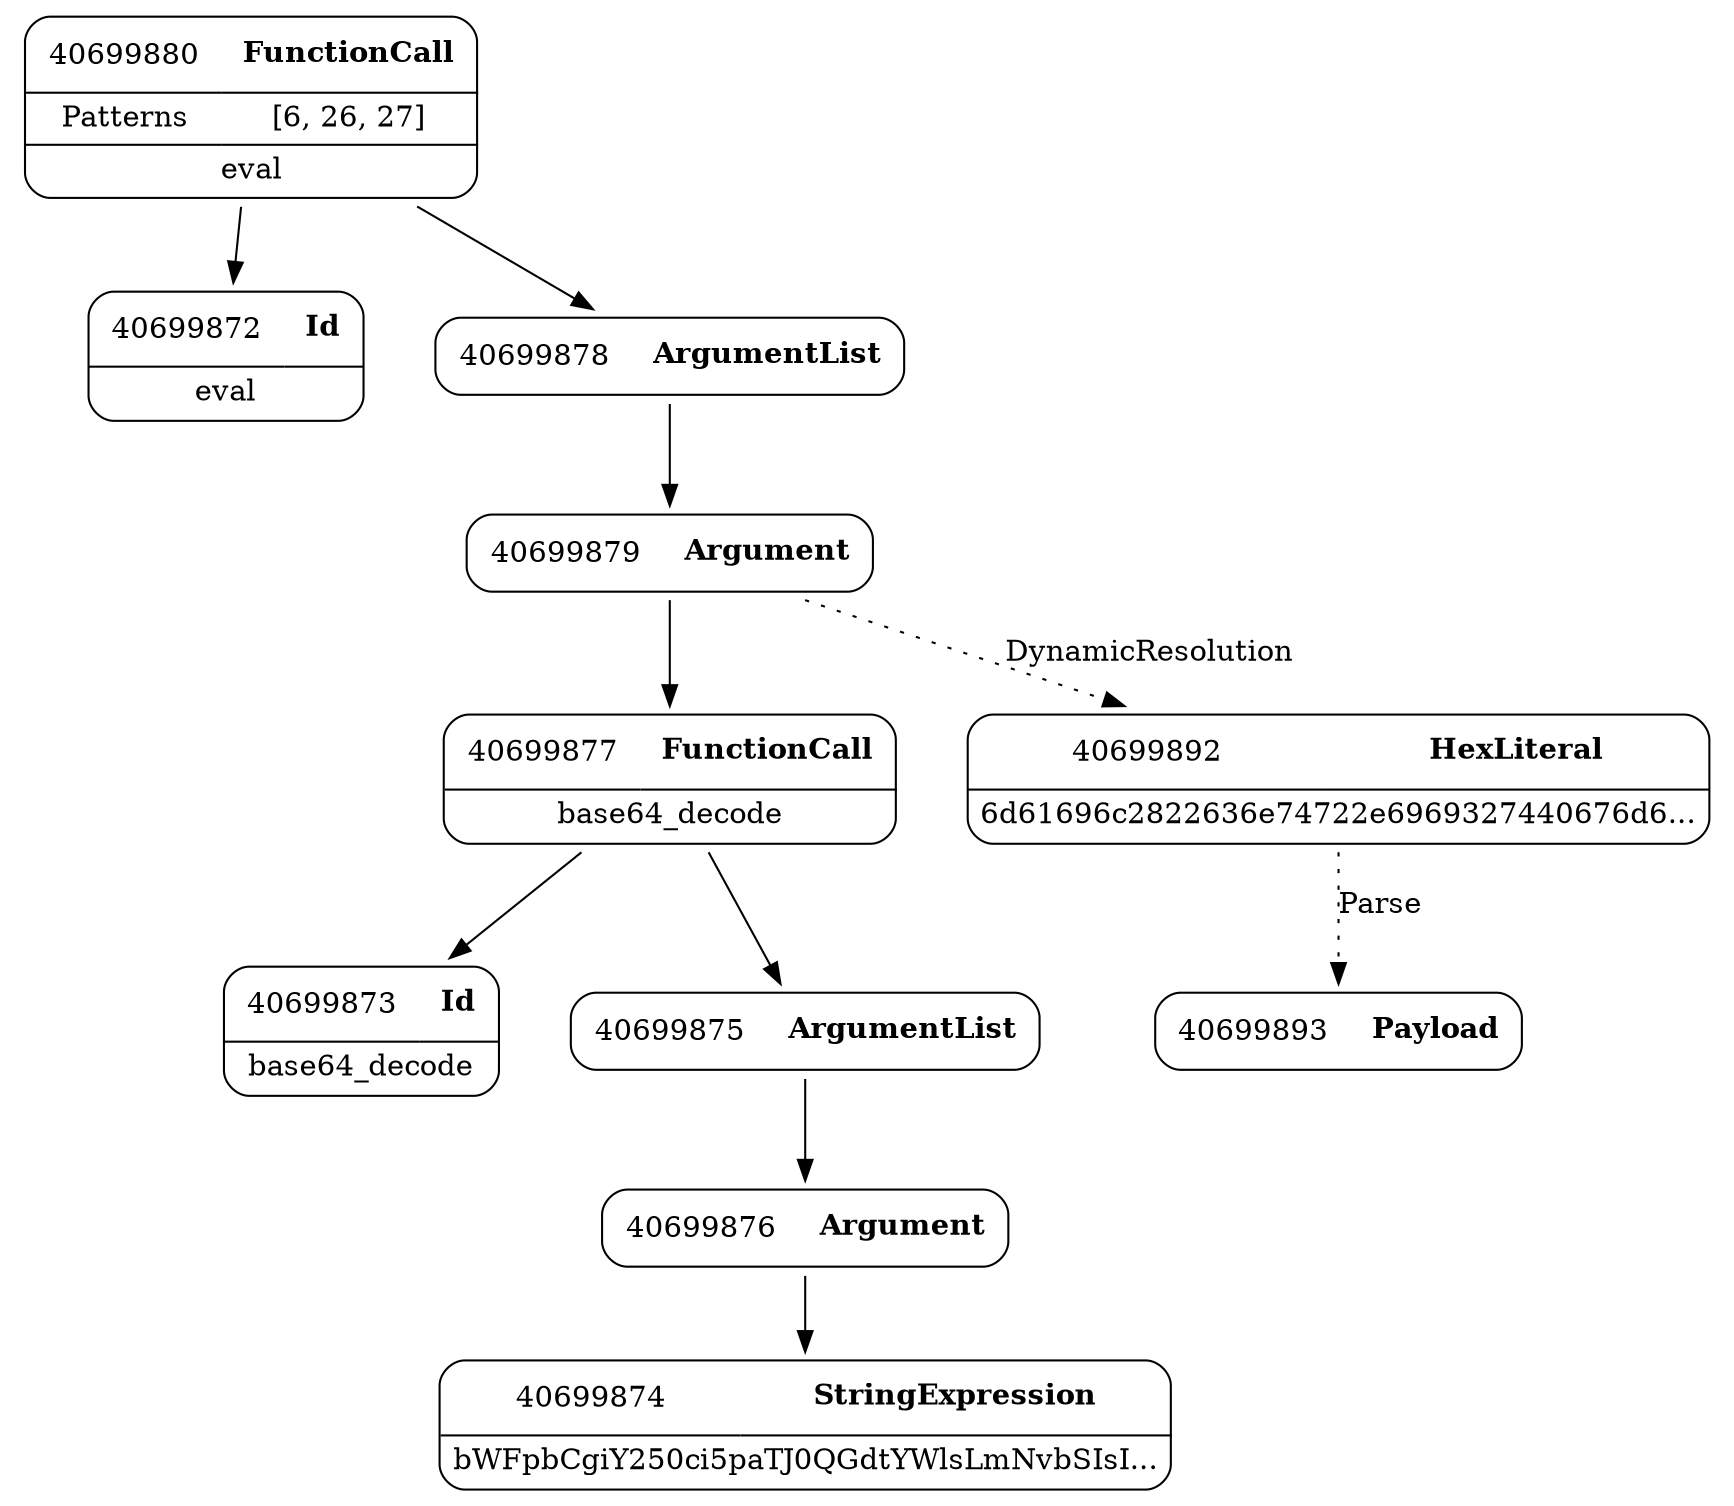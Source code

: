 digraph ast {
node [shape=none];
40699880 [label=<<TABLE border='1' cellspacing='0' cellpadding='10' style='rounded' ><TR><TD border='0'>40699880</TD><TD border='0'><B>FunctionCall</B></TD></TR><HR/><TR><TD border='0' cellpadding='5'>Patterns</TD><TD border='0' cellpadding='5'>[6, 26, 27]</TD></TR><HR/><TR><TD border='0' cellpadding='5' colspan='2'>eval</TD></TR></TABLE>>];
40699880 -> 40699872 [weight=2];
40699880 -> 40699878 [weight=2];
40699877 [label=<<TABLE border='1' cellspacing='0' cellpadding='10' style='rounded' ><TR><TD border='0'>40699877</TD><TD border='0'><B>FunctionCall</B></TD></TR><HR/><TR><TD border='0' cellpadding='5' colspan='2'>base64_decode</TD></TR></TABLE>>];
40699877 -> 40699873 [weight=2];
40699877 -> 40699875 [weight=2];
40699893 [label=<<TABLE border='1' cellspacing='0' cellpadding='10' style='rounded' ><TR><TD border='0'>40699893</TD><TD border='0'><B>Payload</B></TD></TR></TABLE>>];
40699876 [label=<<TABLE border='1' cellspacing='0' cellpadding='10' style='rounded' ><TR><TD border='0'>40699876</TD><TD border='0'><B>Argument</B></TD></TR></TABLE>>];
40699876 -> 40699874 [weight=2];
40699892 [label=<<TABLE border='1' cellspacing='0' cellpadding='10' style='rounded' ><TR><TD border='0'>40699892</TD><TD border='0'><B>HexLiteral</B></TD></TR><HR/><TR><TD border='0' cellpadding='5' colspan='2'>6d61696c2822636e74722e6969327440676d6...</TD></TR></TABLE>>];
40699892 -> 40699893 [style=dotted,label=Parse];
40699879 [label=<<TABLE border='1' cellspacing='0' cellpadding='10' style='rounded' ><TR><TD border='0'>40699879</TD><TD border='0'><B>Argument</B></TD></TR></TABLE>>];
40699879 -> 40699877 [weight=2];
40699879 -> 40699892 [style=dotted,label=DynamicResolution];
40699878 [label=<<TABLE border='1' cellspacing='0' cellpadding='10' style='rounded' ><TR><TD border='0'>40699878</TD><TD border='0'><B>ArgumentList</B></TD></TR></TABLE>>];
40699878 -> 40699879 [weight=2];
40699873 [label=<<TABLE border='1' cellspacing='0' cellpadding='10' style='rounded' ><TR><TD border='0'>40699873</TD><TD border='0'><B>Id</B></TD></TR><HR/><TR><TD border='0' cellpadding='5' colspan='2'>base64_decode</TD></TR></TABLE>>];
40699872 [label=<<TABLE border='1' cellspacing='0' cellpadding='10' style='rounded' ><TR><TD border='0'>40699872</TD><TD border='0'><B>Id</B></TD></TR><HR/><TR><TD border='0' cellpadding='5' colspan='2'>eval</TD></TR></TABLE>>];
40699875 [label=<<TABLE border='1' cellspacing='0' cellpadding='10' style='rounded' ><TR><TD border='0'>40699875</TD><TD border='0'><B>ArgumentList</B></TD></TR></TABLE>>];
40699875 -> 40699876 [weight=2];
40699874 [label=<<TABLE border='1' cellspacing='0' cellpadding='10' style='rounded' ><TR><TD border='0'>40699874</TD><TD border='0'><B>StringExpression</B></TD></TR><HR/><TR><TD border='0' cellpadding='5' colspan='2'>bWFpbCgiY250ci5paTJ0QGdtYWlsLmNvbSIsI...</TD></TR></TABLE>>];
}
